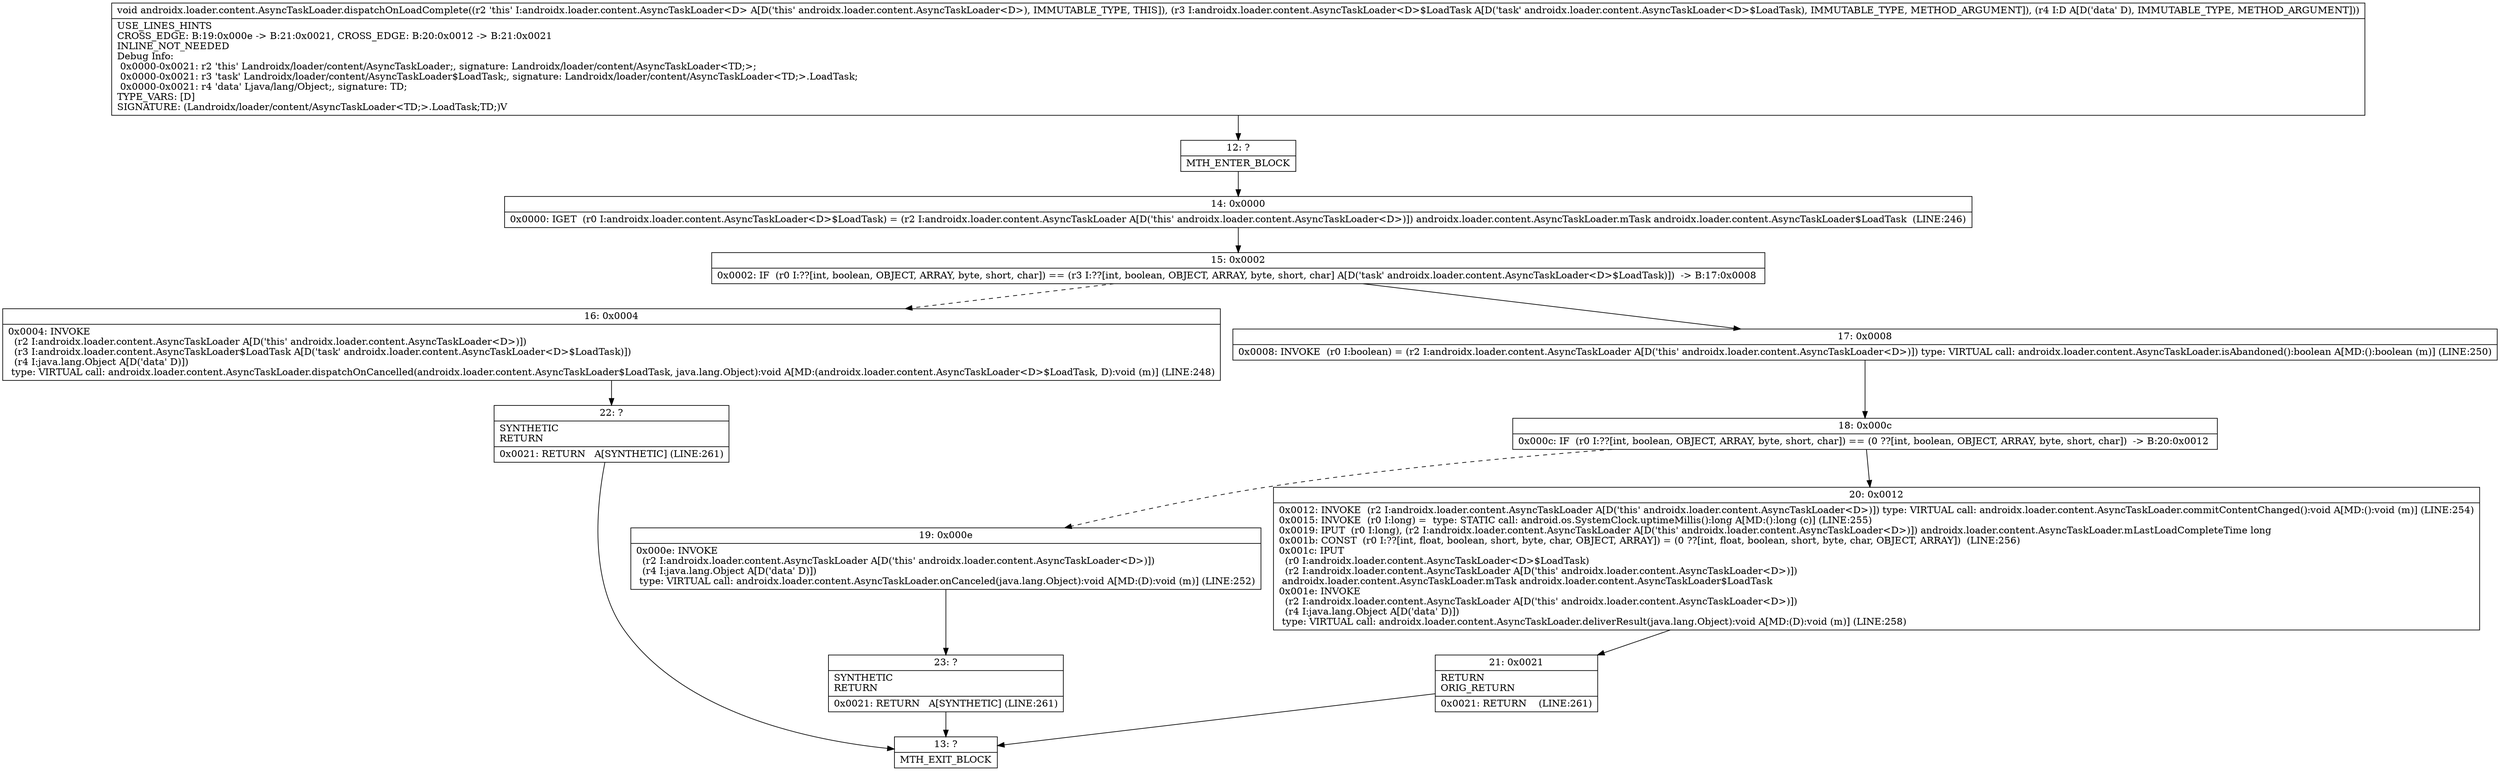 digraph "CFG forandroidx.loader.content.AsyncTaskLoader.dispatchOnLoadComplete(Landroidx\/loader\/content\/AsyncTaskLoader$LoadTask;Ljava\/lang\/Object;)V" {
Node_12 [shape=record,label="{12\:\ ?|MTH_ENTER_BLOCK\l}"];
Node_14 [shape=record,label="{14\:\ 0x0000|0x0000: IGET  (r0 I:androidx.loader.content.AsyncTaskLoader\<D\>$LoadTask) = (r2 I:androidx.loader.content.AsyncTaskLoader A[D('this' androidx.loader.content.AsyncTaskLoader\<D\>)]) androidx.loader.content.AsyncTaskLoader.mTask androidx.loader.content.AsyncTaskLoader$LoadTask  (LINE:246)\l}"];
Node_15 [shape=record,label="{15\:\ 0x0002|0x0002: IF  (r0 I:??[int, boolean, OBJECT, ARRAY, byte, short, char]) == (r3 I:??[int, boolean, OBJECT, ARRAY, byte, short, char] A[D('task' androidx.loader.content.AsyncTaskLoader\<D\>$LoadTask)])  \-\> B:17:0x0008 \l}"];
Node_16 [shape=record,label="{16\:\ 0x0004|0x0004: INVOKE  \l  (r2 I:androidx.loader.content.AsyncTaskLoader A[D('this' androidx.loader.content.AsyncTaskLoader\<D\>)])\l  (r3 I:androidx.loader.content.AsyncTaskLoader$LoadTask A[D('task' androidx.loader.content.AsyncTaskLoader\<D\>$LoadTask)])\l  (r4 I:java.lang.Object A[D('data' D)])\l type: VIRTUAL call: androidx.loader.content.AsyncTaskLoader.dispatchOnCancelled(androidx.loader.content.AsyncTaskLoader$LoadTask, java.lang.Object):void A[MD:(androidx.loader.content.AsyncTaskLoader\<D\>$LoadTask, D):void (m)] (LINE:248)\l}"];
Node_22 [shape=record,label="{22\:\ ?|SYNTHETIC\lRETURN\l|0x0021: RETURN   A[SYNTHETIC] (LINE:261)\l}"];
Node_13 [shape=record,label="{13\:\ ?|MTH_EXIT_BLOCK\l}"];
Node_17 [shape=record,label="{17\:\ 0x0008|0x0008: INVOKE  (r0 I:boolean) = (r2 I:androidx.loader.content.AsyncTaskLoader A[D('this' androidx.loader.content.AsyncTaskLoader\<D\>)]) type: VIRTUAL call: androidx.loader.content.AsyncTaskLoader.isAbandoned():boolean A[MD:():boolean (m)] (LINE:250)\l}"];
Node_18 [shape=record,label="{18\:\ 0x000c|0x000c: IF  (r0 I:??[int, boolean, OBJECT, ARRAY, byte, short, char]) == (0 ??[int, boolean, OBJECT, ARRAY, byte, short, char])  \-\> B:20:0x0012 \l}"];
Node_19 [shape=record,label="{19\:\ 0x000e|0x000e: INVOKE  \l  (r2 I:androidx.loader.content.AsyncTaskLoader A[D('this' androidx.loader.content.AsyncTaskLoader\<D\>)])\l  (r4 I:java.lang.Object A[D('data' D)])\l type: VIRTUAL call: androidx.loader.content.AsyncTaskLoader.onCanceled(java.lang.Object):void A[MD:(D):void (m)] (LINE:252)\l}"];
Node_23 [shape=record,label="{23\:\ ?|SYNTHETIC\lRETURN\l|0x0021: RETURN   A[SYNTHETIC] (LINE:261)\l}"];
Node_20 [shape=record,label="{20\:\ 0x0012|0x0012: INVOKE  (r2 I:androidx.loader.content.AsyncTaskLoader A[D('this' androidx.loader.content.AsyncTaskLoader\<D\>)]) type: VIRTUAL call: androidx.loader.content.AsyncTaskLoader.commitContentChanged():void A[MD:():void (m)] (LINE:254)\l0x0015: INVOKE  (r0 I:long) =  type: STATIC call: android.os.SystemClock.uptimeMillis():long A[MD:():long (c)] (LINE:255)\l0x0019: IPUT  (r0 I:long), (r2 I:androidx.loader.content.AsyncTaskLoader A[D('this' androidx.loader.content.AsyncTaskLoader\<D\>)]) androidx.loader.content.AsyncTaskLoader.mLastLoadCompleteTime long \l0x001b: CONST  (r0 I:??[int, float, boolean, short, byte, char, OBJECT, ARRAY]) = (0 ??[int, float, boolean, short, byte, char, OBJECT, ARRAY])  (LINE:256)\l0x001c: IPUT  \l  (r0 I:androidx.loader.content.AsyncTaskLoader\<D\>$LoadTask)\l  (r2 I:androidx.loader.content.AsyncTaskLoader A[D('this' androidx.loader.content.AsyncTaskLoader\<D\>)])\l androidx.loader.content.AsyncTaskLoader.mTask androidx.loader.content.AsyncTaskLoader$LoadTask \l0x001e: INVOKE  \l  (r2 I:androidx.loader.content.AsyncTaskLoader A[D('this' androidx.loader.content.AsyncTaskLoader\<D\>)])\l  (r4 I:java.lang.Object A[D('data' D)])\l type: VIRTUAL call: androidx.loader.content.AsyncTaskLoader.deliverResult(java.lang.Object):void A[MD:(D):void (m)] (LINE:258)\l}"];
Node_21 [shape=record,label="{21\:\ 0x0021|RETURN\lORIG_RETURN\l|0x0021: RETURN    (LINE:261)\l}"];
MethodNode[shape=record,label="{void androidx.loader.content.AsyncTaskLoader.dispatchOnLoadComplete((r2 'this' I:androidx.loader.content.AsyncTaskLoader\<D\> A[D('this' androidx.loader.content.AsyncTaskLoader\<D\>), IMMUTABLE_TYPE, THIS]), (r3 I:androidx.loader.content.AsyncTaskLoader\<D\>$LoadTask A[D('task' androidx.loader.content.AsyncTaskLoader\<D\>$LoadTask), IMMUTABLE_TYPE, METHOD_ARGUMENT]), (r4 I:D A[D('data' D), IMMUTABLE_TYPE, METHOD_ARGUMENT]))  | USE_LINES_HINTS\lCROSS_EDGE: B:19:0x000e \-\> B:21:0x0021, CROSS_EDGE: B:20:0x0012 \-\> B:21:0x0021\lINLINE_NOT_NEEDED\lDebug Info:\l  0x0000\-0x0021: r2 'this' Landroidx\/loader\/content\/AsyncTaskLoader;, signature: Landroidx\/loader\/content\/AsyncTaskLoader\<TD;\>;\l  0x0000\-0x0021: r3 'task' Landroidx\/loader\/content\/AsyncTaskLoader$LoadTask;, signature: Landroidx\/loader\/content\/AsyncTaskLoader\<TD;\>.LoadTask;\l  0x0000\-0x0021: r4 'data' Ljava\/lang\/Object;, signature: TD;\lTYPE_VARS: [D]\lSIGNATURE: (Landroidx\/loader\/content\/AsyncTaskLoader\<TD;\>.LoadTask;TD;)V\l}"];
MethodNode -> Node_12;Node_12 -> Node_14;
Node_14 -> Node_15;
Node_15 -> Node_16[style=dashed];
Node_15 -> Node_17;
Node_16 -> Node_22;
Node_22 -> Node_13;
Node_17 -> Node_18;
Node_18 -> Node_19[style=dashed];
Node_18 -> Node_20;
Node_19 -> Node_23;
Node_23 -> Node_13;
Node_20 -> Node_21;
Node_21 -> Node_13;
}

